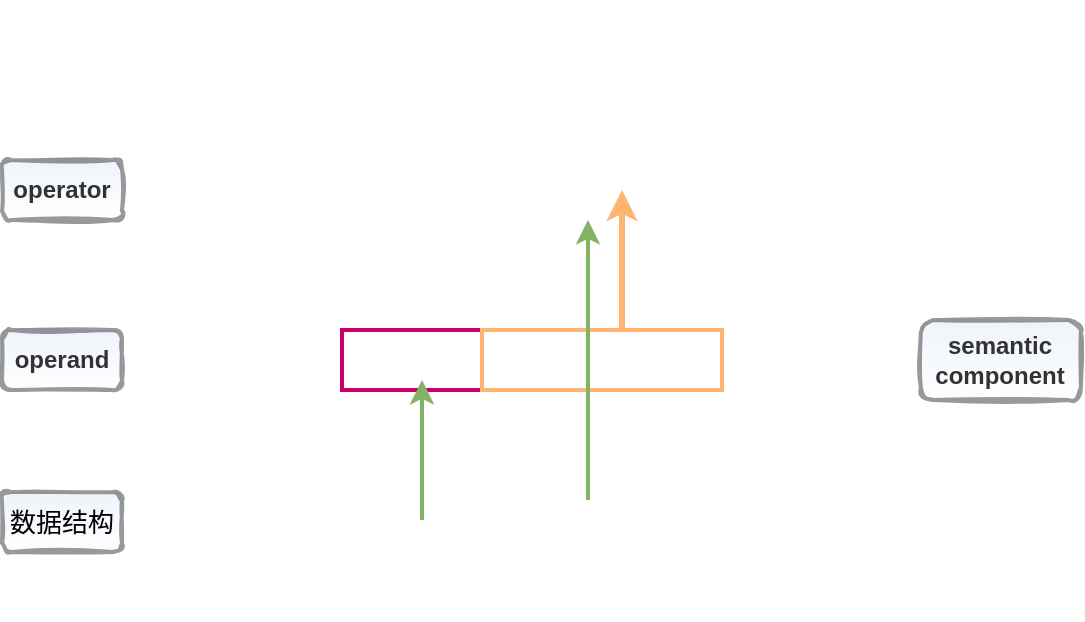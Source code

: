 <mxfile version="17.4.0" type="github">
  <diagram id="knWczhrapMIirLDeCAfI" name="Page-1">
    <mxGraphModel dx="782" dy="514" grid="1" gridSize="10" guides="1" tooltips="1" connect="1" arrows="1" fold="1" page="1" pageScale="1" pageWidth="827" pageHeight="1169" math="0" shadow="0">
      <root>
        <mxCell id="0" />
        <mxCell id="1" parent="0" />
        <mxCell id="IYxswr12Z-hXtfokX92H-4" value="" style="shape=image;imageAspect=0;aspect=fixed;verticalLabelPosition=bottom;verticalAlign=top;image=https://sicp.sourceacademy.org/img_original/ch2-Z-G-6.svg;perimeterSpacing=0;imageBackground=none;imageBorder=none;" parent="1" vertex="1">
          <mxGeometry x="250" y="370" width="399.46" height="310" as="geometry" />
        </mxCell>
        <mxCell id="IYxswr12Z-hXtfokX92H-7" value="" style="rounded=0;whiteSpace=wrap;html=1;strokeColor=#CC0066;fillColor=none;strokeWidth=2;" parent="1" vertex="1">
          <mxGeometry x="360" y="535" width="70" height="30" as="geometry" />
        </mxCell>
        <mxCell id="IYxswr12Z-hXtfokX92H-8" value="" style="rounded=0;whiteSpace=wrap;html=1;strokeColor=#FFB570;fillColor=none;strokeWidth=2;" parent="1" vertex="1">
          <mxGeometry x="430" y="535" width="120" height="30" as="geometry" />
        </mxCell>
        <mxCell id="IYxswr12Z-hXtfokX92H-10" value="" style="endArrow=classic;html=1;rounded=0;strokeColor=#FFB570;strokeWidth=3;" parent="1" edge="1">
          <mxGeometry width="50" height="50" relative="1" as="geometry">
            <mxPoint x="500" y="535" as="sourcePoint" />
            <mxPoint x="500" y="465" as="targetPoint" />
          </mxGeometry>
        </mxCell>
        <mxCell id="rLsTzuVqNVIkeJjBQziX-1" value="&lt;font style=&quot;font-size: 13px&quot;&gt;数据结构&lt;/font&gt;" style="rounded=1;whiteSpace=wrap;html=1;strokeWidth=2;fillWeight=4;hachureGap=8;hachureAngle=45;fillColor=#D4E1F5;sketch=1;opacity=40;shadow=0;glass=0;fillStyle=auto;gradientColor=#ffffff;" vertex="1" parent="1">
          <mxGeometry x="190" y="616" width="60" height="30" as="geometry" />
        </mxCell>
        <mxCell id="rLsTzuVqNVIkeJjBQziX-4" value="" style="endArrow=classic;html=1;rounded=0;fontSize=13;fillColor=#d5e8d4;strokeColor=#82b366;strokeWidth=2;" edge="1" parent="1">
          <mxGeometry width="50" height="50" relative="1" as="geometry">
            <mxPoint x="400" y="630" as="sourcePoint" />
            <mxPoint x="400" y="560" as="targetPoint" />
          </mxGeometry>
        </mxCell>
        <mxCell id="rLsTzuVqNVIkeJjBQziX-5" value="" style="endArrow=classic;html=1;rounded=0;fontSize=13;fillColor=#d5e8d4;strokeColor=#82b366;strokeWidth=2;" edge="1" parent="1">
          <mxGeometry width="50" height="50" relative="1" as="geometry">
            <mxPoint x="483" y="620" as="sourcePoint" />
            <mxPoint x="483" y="480" as="targetPoint" />
          </mxGeometry>
        </mxCell>
        <mxCell id="rLsTzuVqNVIkeJjBQziX-6" value="&lt;b style=&quot;color: rgb(51 , 51 , 51)&quot;&gt;operand&lt;/b&gt;" style="rounded=1;whiteSpace=wrap;html=1;strokeWidth=2;fillWeight=4;hachureGap=8;hachureAngle=45;fillColor=#D4E1F5;sketch=1;opacity=40;shadow=0;glass=0;fillStyle=auto;gradientColor=#ffffff;" vertex="1" parent="1">
          <mxGeometry x="190" y="535" width="60" height="30" as="geometry" />
        </mxCell>
        <mxCell id="rLsTzuVqNVIkeJjBQziX-7" value="&lt;b style=&quot;color: rgb(51 , 51 , 51)&quot;&gt;operator&lt;/b&gt;" style="rounded=1;whiteSpace=wrap;html=1;strokeWidth=2;fillWeight=4;hachureGap=8;hachureAngle=45;fillColor=#D4E1F5;sketch=1;opacity=40;shadow=0;glass=0;fillStyle=auto;gradientColor=#ffffff;" vertex="1" parent="1">
          <mxGeometry x="190" y="450" width="60" height="30" as="geometry" />
        </mxCell>
        <mxCell id="rLsTzuVqNVIkeJjBQziX-8" value="&lt;b style=&quot;color: rgb(51 , 51 , 51)&quot;&gt;semantic component&lt;/b&gt;" style="rounded=1;whiteSpace=wrap;html=1;strokeWidth=2;fillWeight=4;hachureGap=8;hachureAngle=45;fillColor=#D4E1F5;sketch=1;opacity=40;shadow=0;glass=0;fillStyle=auto;gradientColor=#ffffff;" vertex="1" parent="1">
          <mxGeometry x="649.46" y="530" width="80" height="40" as="geometry" />
        </mxCell>
      </root>
    </mxGraphModel>
  </diagram>
</mxfile>
